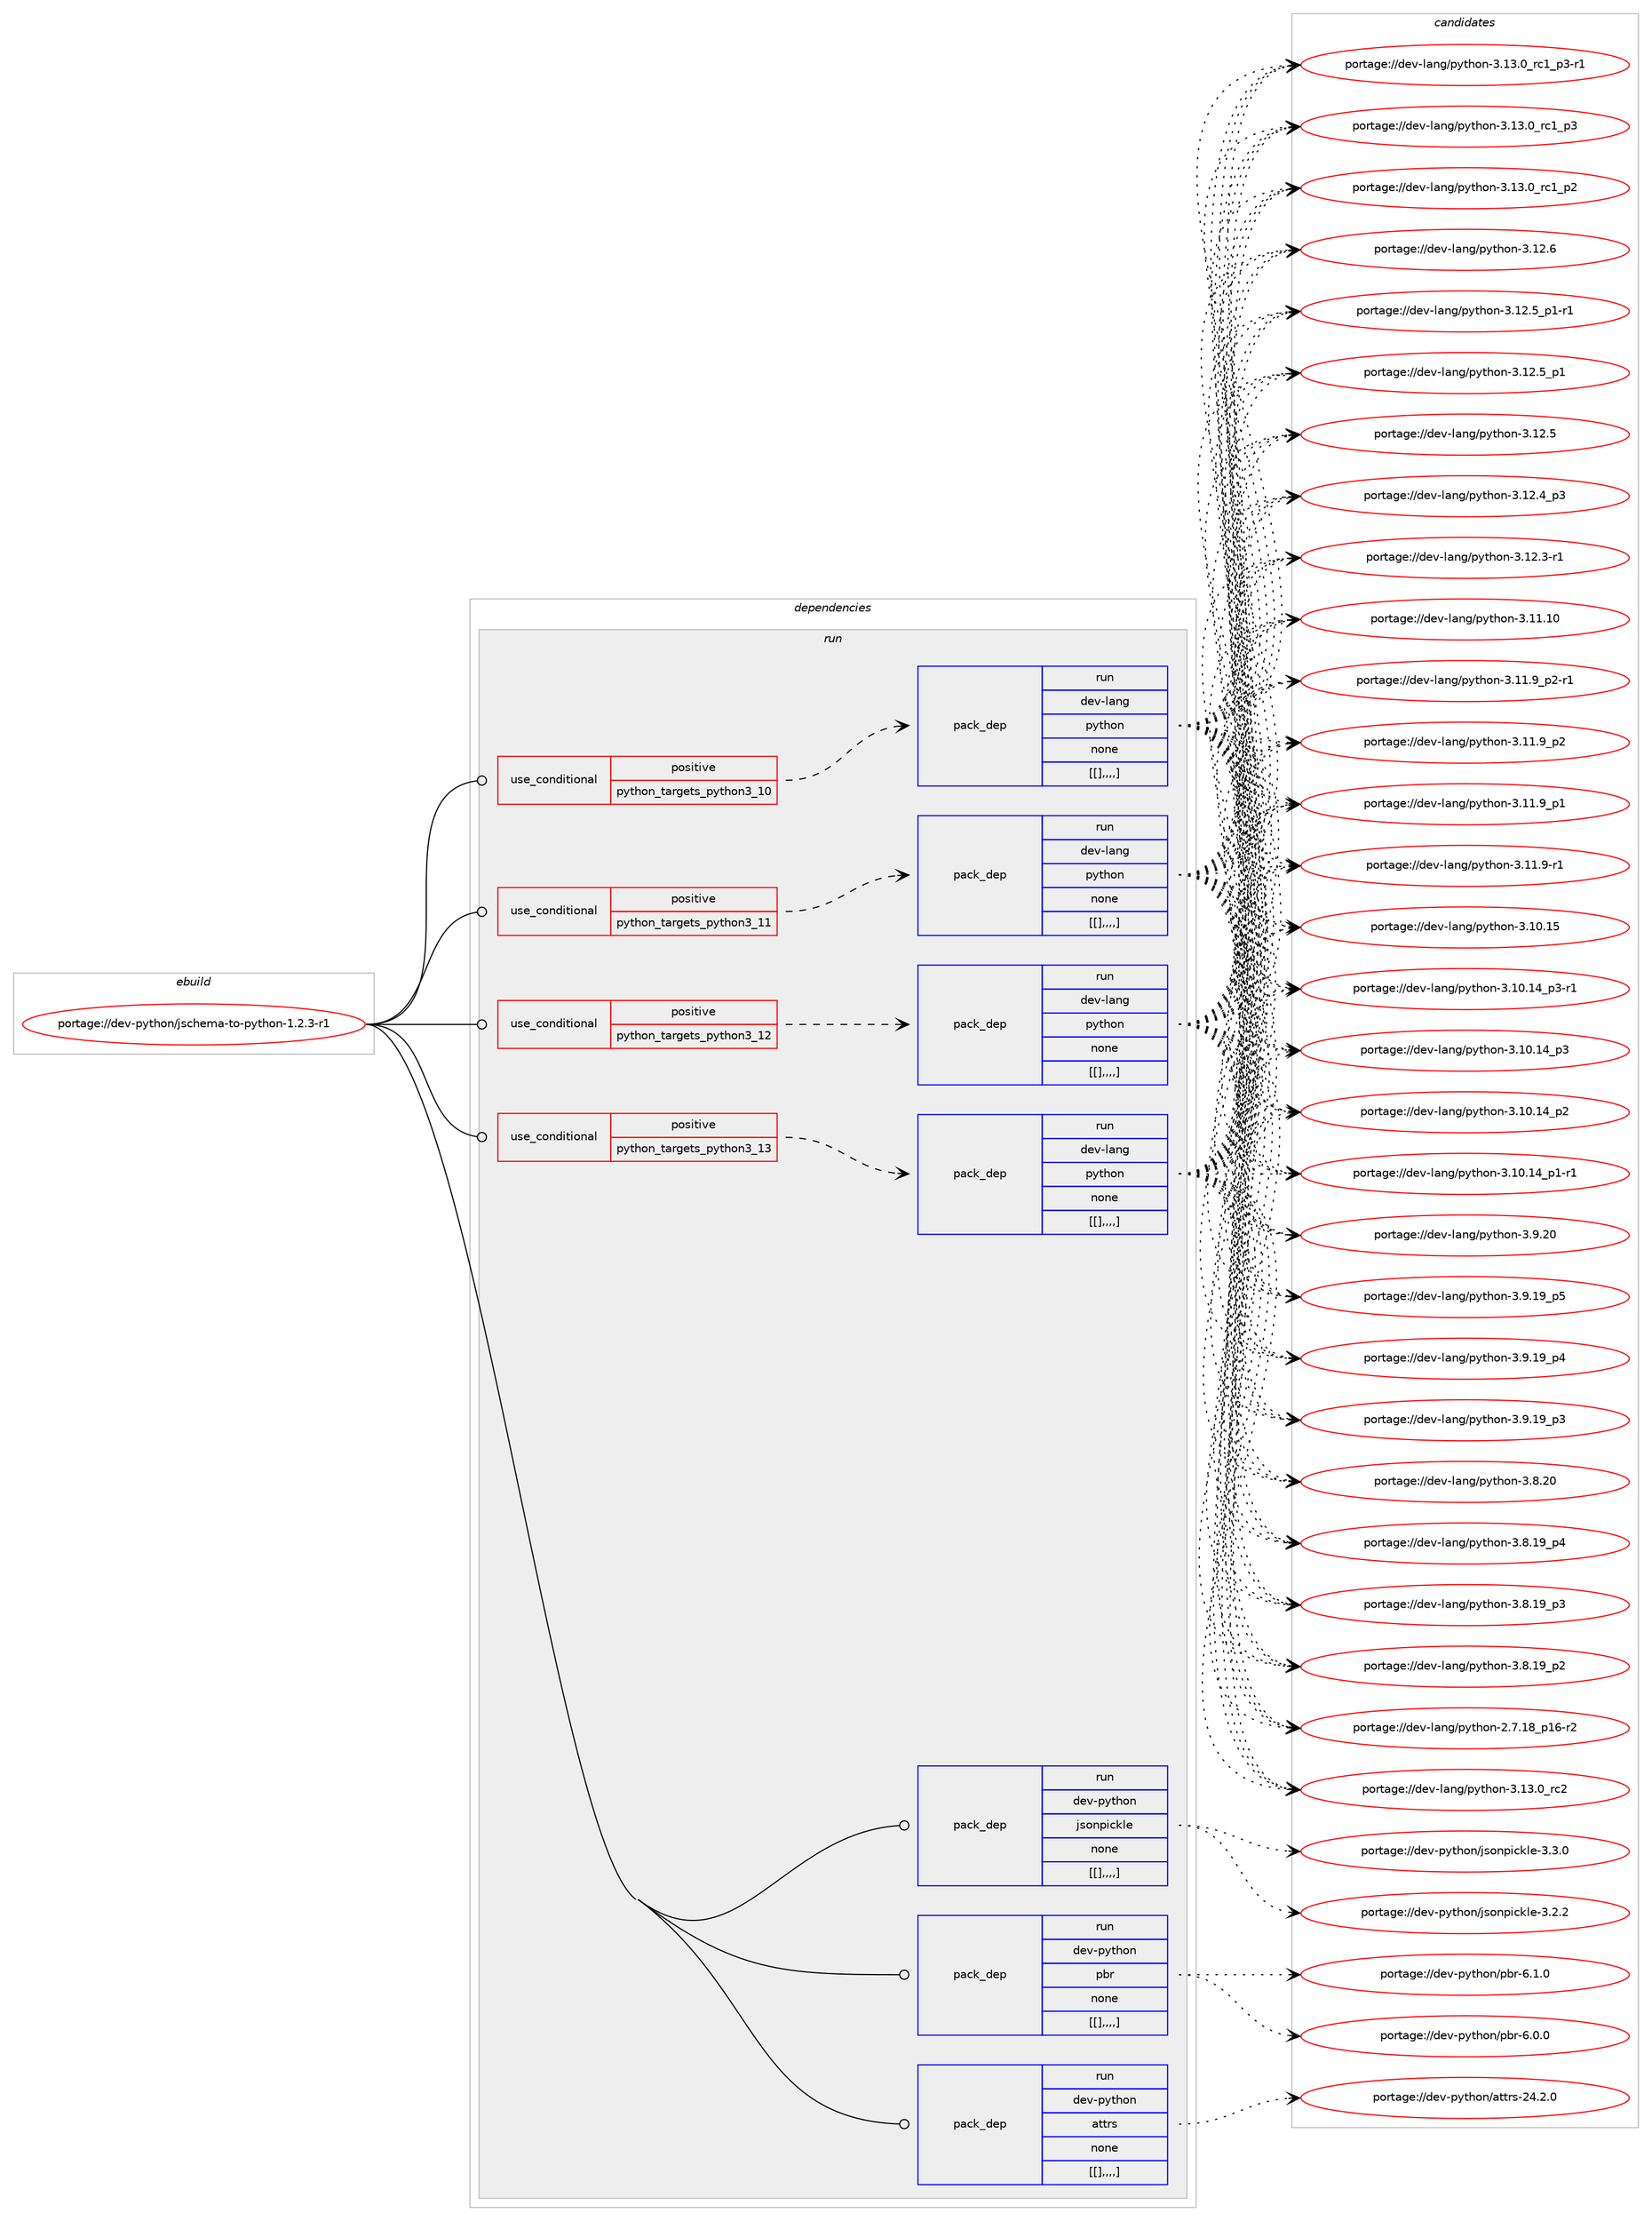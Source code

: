 digraph prolog {

# *************
# Graph options
# *************

newrank=true;
concentrate=true;
compound=true;
graph [rankdir=LR,fontname=Helvetica,fontsize=10,ranksep=1.5];#, ranksep=2.5, nodesep=0.2];
edge  [arrowhead=vee];
node  [fontname=Helvetica,fontsize=10];

# **********
# The ebuild
# **********

subgraph cluster_leftcol {
color=gray;
label=<<i>ebuild</i>>;
id [label="portage://dev-python/jschema-to-python-1.2.3-r1", color=red, width=4, href="../dev-python/jschema-to-python-1.2.3-r1.svg"];
}

# ****************
# The dependencies
# ****************

subgraph cluster_midcol {
color=gray;
label=<<i>dependencies</i>>;
subgraph cluster_compile {
fillcolor="#eeeeee";
style=filled;
label=<<i>compile</i>>;
}
subgraph cluster_compileandrun {
fillcolor="#eeeeee";
style=filled;
label=<<i>compile and run</i>>;
}
subgraph cluster_run {
fillcolor="#eeeeee";
style=filled;
label=<<i>run</i>>;
subgraph cond34511 {
dependency150014 [label=<<TABLE BORDER="0" CELLBORDER="1" CELLSPACING="0" CELLPADDING="4"><TR><TD ROWSPAN="3" CELLPADDING="10">use_conditional</TD></TR><TR><TD>positive</TD></TR><TR><TD>python_targets_python3_10</TD></TR></TABLE>>, shape=none, color=red];
subgraph pack114285 {
dependency150015 [label=<<TABLE BORDER="0" CELLBORDER="1" CELLSPACING="0" CELLPADDING="4" WIDTH="220"><TR><TD ROWSPAN="6" CELLPADDING="30">pack_dep</TD></TR><TR><TD WIDTH="110">run</TD></TR><TR><TD>dev-lang</TD></TR><TR><TD>python</TD></TR><TR><TD>none</TD></TR><TR><TD>[[],,,,]</TD></TR></TABLE>>, shape=none, color=blue];
}
dependency150014:e -> dependency150015:w [weight=20,style="dashed",arrowhead="vee"];
}
id:e -> dependency150014:w [weight=20,style="solid",arrowhead="odot"];
subgraph cond34512 {
dependency150016 [label=<<TABLE BORDER="0" CELLBORDER="1" CELLSPACING="0" CELLPADDING="4"><TR><TD ROWSPAN="3" CELLPADDING="10">use_conditional</TD></TR><TR><TD>positive</TD></TR><TR><TD>python_targets_python3_11</TD></TR></TABLE>>, shape=none, color=red];
subgraph pack114286 {
dependency150017 [label=<<TABLE BORDER="0" CELLBORDER="1" CELLSPACING="0" CELLPADDING="4" WIDTH="220"><TR><TD ROWSPAN="6" CELLPADDING="30">pack_dep</TD></TR><TR><TD WIDTH="110">run</TD></TR><TR><TD>dev-lang</TD></TR><TR><TD>python</TD></TR><TR><TD>none</TD></TR><TR><TD>[[],,,,]</TD></TR></TABLE>>, shape=none, color=blue];
}
dependency150016:e -> dependency150017:w [weight=20,style="dashed",arrowhead="vee"];
}
id:e -> dependency150016:w [weight=20,style="solid",arrowhead="odot"];
subgraph cond34513 {
dependency150018 [label=<<TABLE BORDER="0" CELLBORDER="1" CELLSPACING="0" CELLPADDING="4"><TR><TD ROWSPAN="3" CELLPADDING="10">use_conditional</TD></TR><TR><TD>positive</TD></TR><TR><TD>python_targets_python3_12</TD></TR></TABLE>>, shape=none, color=red];
subgraph pack114287 {
dependency150019 [label=<<TABLE BORDER="0" CELLBORDER="1" CELLSPACING="0" CELLPADDING="4" WIDTH="220"><TR><TD ROWSPAN="6" CELLPADDING="30">pack_dep</TD></TR><TR><TD WIDTH="110">run</TD></TR><TR><TD>dev-lang</TD></TR><TR><TD>python</TD></TR><TR><TD>none</TD></TR><TR><TD>[[],,,,]</TD></TR></TABLE>>, shape=none, color=blue];
}
dependency150018:e -> dependency150019:w [weight=20,style="dashed",arrowhead="vee"];
}
id:e -> dependency150018:w [weight=20,style="solid",arrowhead="odot"];
subgraph cond34514 {
dependency150020 [label=<<TABLE BORDER="0" CELLBORDER="1" CELLSPACING="0" CELLPADDING="4"><TR><TD ROWSPAN="3" CELLPADDING="10">use_conditional</TD></TR><TR><TD>positive</TD></TR><TR><TD>python_targets_python3_13</TD></TR></TABLE>>, shape=none, color=red];
subgraph pack114288 {
dependency150021 [label=<<TABLE BORDER="0" CELLBORDER="1" CELLSPACING="0" CELLPADDING="4" WIDTH="220"><TR><TD ROWSPAN="6" CELLPADDING="30">pack_dep</TD></TR><TR><TD WIDTH="110">run</TD></TR><TR><TD>dev-lang</TD></TR><TR><TD>python</TD></TR><TR><TD>none</TD></TR><TR><TD>[[],,,,]</TD></TR></TABLE>>, shape=none, color=blue];
}
dependency150020:e -> dependency150021:w [weight=20,style="dashed",arrowhead="vee"];
}
id:e -> dependency150020:w [weight=20,style="solid",arrowhead="odot"];
subgraph pack114289 {
dependency150022 [label=<<TABLE BORDER="0" CELLBORDER="1" CELLSPACING="0" CELLPADDING="4" WIDTH="220"><TR><TD ROWSPAN="6" CELLPADDING="30">pack_dep</TD></TR><TR><TD WIDTH="110">run</TD></TR><TR><TD>dev-python</TD></TR><TR><TD>attrs</TD></TR><TR><TD>none</TD></TR><TR><TD>[[],,,,]</TD></TR></TABLE>>, shape=none, color=blue];
}
id:e -> dependency150022:w [weight=20,style="solid",arrowhead="odot"];
subgraph pack114290 {
dependency150023 [label=<<TABLE BORDER="0" CELLBORDER="1" CELLSPACING="0" CELLPADDING="4" WIDTH="220"><TR><TD ROWSPAN="6" CELLPADDING="30">pack_dep</TD></TR><TR><TD WIDTH="110">run</TD></TR><TR><TD>dev-python</TD></TR><TR><TD>jsonpickle</TD></TR><TR><TD>none</TD></TR><TR><TD>[[],,,,]</TD></TR></TABLE>>, shape=none, color=blue];
}
id:e -> dependency150023:w [weight=20,style="solid",arrowhead="odot"];
subgraph pack114291 {
dependency150024 [label=<<TABLE BORDER="0" CELLBORDER="1" CELLSPACING="0" CELLPADDING="4" WIDTH="220"><TR><TD ROWSPAN="6" CELLPADDING="30">pack_dep</TD></TR><TR><TD WIDTH="110">run</TD></TR><TR><TD>dev-python</TD></TR><TR><TD>pbr</TD></TR><TR><TD>none</TD></TR><TR><TD>[[],,,,]</TD></TR></TABLE>>, shape=none, color=blue];
}
id:e -> dependency150024:w [weight=20,style="solid",arrowhead="odot"];
}
}

# **************
# The candidates
# **************

subgraph cluster_choices {
rank=same;
color=gray;
label=<<i>candidates</i>>;

subgraph choice114285 {
color=black;
nodesep=1;
choice10010111845108971101034711212111610411111045514649514648951149950 [label="portage://dev-lang/python-3.13.0_rc2", color=red, width=4,href="../dev-lang/python-3.13.0_rc2.svg"];
choice1001011184510897110103471121211161041111104551464951464895114994995112514511449 [label="portage://dev-lang/python-3.13.0_rc1_p3-r1", color=red, width=4,href="../dev-lang/python-3.13.0_rc1_p3-r1.svg"];
choice100101118451089711010347112121116104111110455146495146489511499499511251 [label="portage://dev-lang/python-3.13.0_rc1_p3", color=red, width=4,href="../dev-lang/python-3.13.0_rc1_p3.svg"];
choice100101118451089711010347112121116104111110455146495146489511499499511250 [label="portage://dev-lang/python-3.13.0_rc1_p2", color=red, width=4,href="../dev-lang/python-3.13.0_rc1_p2.svg"];
choice10010111845108971101034711212111610411111045514649504654 [label="portage://dev-lang/python-3.12.6", color=red, width=4,href="../dev-lang/python-3.12.6.svg"];
choice1001011184510897110103471121211161041111104551464950465395112494511449 [label="portage://dev-lang/python-3.12.5_p1-r1", color=red, width=4,href="../dev-lang/python-3.12.5_p1-r1.svg"];
choice100101118451089711010347112121116104111110455146495046539511249 [label="portage://dev-lang/python-3.12.5_p1", color=red, width=4,href="../dev-lang/python-3.12.5_p1.svg"];
choice10010111845108971101034711212111610411111045514649504653 [label="portage://dev-lang/python-3.12.5", color=red, width=4,href="../dev-lang/python-3.12.5.svg"];
choice100101118451089711010347112121116104111110455146495046529511251 [label="portage://dev-lang/python-3.12.4_p3", color=red, width=4,href="../dev-lang/python-3.12.4_p3.svg"];
choice100101118451089711010347112121116104111110455146495046514511449 [label="portage://dev-lang/python-3.12.3-r1", color=red, width=4,href="../dev-lang/python-3.12.3-r1.svg"];
choice1001011184510897110103471121211161041111104551464949464948 [label="portage://dev-lang/python-3.11.10", color=red, width=4,href="../dev-lang/python-3.11.10.svg"];
choice1001011184510897110103471121211161041111104551464949465795112504511449 [label="portage://dev-lang/python-3.11.9_p2-r1", color=red, width=4,href="../dev-lang/python-3.11.9_p2-r1.svg"];
choice100101118451089711010347112121116104111110455146494946579511250 [label="portage://dev-lang/python-3.11.9_p2", color=red, width=4,href="../dev-lang/python-3.11.9_p2.svg"];
choice100101118451089711010347112121116104111110455146494946579511249 [label="portage://dev-lang/python-3.11.9_p1", color=red, width=4,href="../dev-lang/python-3.11.9_p1.svg"];
choice100101118451089711010347112121116104111110455146494946574511449 [label="portage://dev-lang/python-3.11.9-r1", color=red, width=4,href="../dev-lang/python-3.11.9-r1.svg"];
choice1001011184510897110103471121211161041111104551464948464953 [label="portage://dev-lang/python-3.10.15", color=red, width=4,href="../dev-lang/python-3.10.15.svg"];
choice100101118451089711010347112121116104111110455146494846495295112514511449 [label="portage://dev-lang/python-3.10.14_p3-r1", color=red, width=4,href="../dev-lang/python-3.10.14_p3-r1.svg"];
choice10010111845108971101034711212111610411111045514649484649529511251 [label="portage://dev-lang/python-3.10.14_p3", color=red, width=4,href="../dev-lang/python-3.10.14_p3.svg"];
choice10010111845108971101034711212111610411111045514649484649529511250 [label="portage://dev-lang/python-3.10.14_p2", color=red, width=4,href="../dev-lang/python-3.10.14_p2.svg"];
choice100101118451089711010347112121116104111110455146494846495295112494511449 [label="portage://dev-lang/python-3.10.14_p1-r1", color=red, width=4,href="../dev-lang/python-3.10.14_p1-r1.svg"];
choice10010111845108971101034711212111610411111045514657465048 [label="portage://dev-lang/python-3.9.20", color=red, width=4,href="../dev-lang/python-3.9.20.svg"];
choice100101118451089711010347112121116104111110455146574649579511253 [label="portage://dev-lang/python-3.9.19_p5", color=red, width=4,href="../dev-lang/python-3.9.19_p5.svg"];
choice100101118451089711010347112121116104111110455146574649579511252 [label="portage://dev-lang/python-3.9.19_p4", color=red, width=4,href="../dev-lang/python-3.9.19_p4.svg"];
choice100101118451089711010347112121116104111110455146574649579511251 [label="portage://dev-lang/python-3.9.19_p3", color=red, width=4,href="../dev-lang/python-3.9.19_p3.svg"];
choice10010111845108971101034711212111610411111045514656465048 [label="portage://dev-lang/python-3.8.20", color=red, width=4,href="../dev-lang/python-3.8.20.svg"];
choice100101118451089711010347112121116104111110455146564649579511252 [label="portage://dev-lang/python-3.8.19_p4", color=red, width=4,href="../dev-lang/python-3.8.19_p4.svg"];
choice100101118451089711010347112121116104111110455146564649579511251 [label="portage://dev-lang/python-3.8.19_p3", color=red, width=4,href="../dev-lang/python-3.8.19_p3.svg"];
choice100101118451089711010347112121116104111110455146564649579511250 [label="portage://dev-lang/python-3.8.19_p2", color=red, width=4,href="../dev-lang/python-3.8.19_p2.svg"];
choice100101118451089711010347112121116104111110455046554649569511249544511450 [label="portage://dev-lang/python-2.7.18_p16-r2", color=red, width=4,href="../dev-lang/python-2.7.18_p16-r2.svg"];
dependency150015:e -> choice10010111845108971101034711212111610411111045514649514648951149950:w [style=dotted,weight="100"];
dependency150015:e -> choice1001011184510897110103471121211161041111104551464951464895114994995112514511449:w [style=dotted,weight="100"];
dependency150015:e -> choice100101118451089711010347112121116104111110455146495146489511499499511251:w [style=dotted,weight="100"];
dependency150015:e -> choice100101118451089711010347112121116104111110455146495146489511499499511250:w [style=dotted,weight="100"];
dependency150015:e -> choice10010111845108971101034711212111610411111045514649504654:w [style=dotted,weight="100"];
dependency150015:e -> choice1001011184510897110103471121211161041111104551464950465395112494511449:w [style=dotted,weight="100"];
dependency150015:e -> choice100101118451089711010347112121116104111110455146495046539511249:w [style=dotted,weight="100"];
dependency150015:e -> choice10010111845108971101034711212111610411111045514649504653:w [style=dotted,weight="100"];
dependency150015:e -> choice100101118451089711010347112121116104111110455146495046529511251:w [style=dotted,weight="100"];
dependency150015:e -> choice100101118451089711010347112121116104111110455146495046514511449:w [style=dotted,weight="100"];
dependency150015:e -> choice1001011184510897110103471121211161041111104551464949464948:w [style=dotted,weight="100"];
dependency150015:e -> choice1001011184510897110103471121211161041111104551464949465795112504511449:w [style=dotted,weight="100"];
dependency150015:e -> choice100101118451089711010347112121116104111110455146494946579511250:w [style=dotted,weight="100"];
dependency150015:e -> choice100101118451089711010347112121116104111110455146494946579511249:w [style=dotted,weight="100"];
dependency150015:e -> choice100101118451089711010347112121116104111110455146494946574511449:w [style=dotted,weight="100"];
dependency150015:e -> choice1001011184510897110103471121211161041111104551464948464953:w [style=dotted,weight="100"];
dependency150015:e -> choice100101118451089711010347112121116104111110455146494846495295112514511449:w [style=dotted,weight="100"];
dependency150015:e -> choice10010111845108971101034711212111610411111045514649484649529511251:w [style=dotted,weight="100"];
dependency150015:e -> choice10010111845108971101034711212111610411111045514649484649529511250:w [style=dotted,weight="100"];
dependency150015:e -> choice100101118451089711010347112121116104111110455146494846495295112494511449:w [style=dotted,weight="100"];
dependency150015:e -> choice10010111845108971101034711212111610411111045514657465048:w [style=dotted,weight="100"];
dependency150015:e -> choice100101118451089711010347112121116104111110455146574649579511253:w [style=dotted,weight="100"];
dependency150015:e -> choice100101118451089711010347112121116104111110455146574649579511252:w [style=dotted,weight="100"];
dependency150015:e -> choice100101118451089711010347112121116104111110455146574649579511251:w [style=dotted,weight="100"];
dependency150015:e -> choice10010111845108971101034711212111610411111045514656465048:w [style=dotted,weight="100"];
dependency150015:e -> choice100101118451089711010347112121116104111110455146564649579511252:w [style=dotted,weight="100"];
dependency150015:e -> choice100101118451089711010347112121116104111110455146564649579511251:w [style=dotted,weight="100"];
dependency150015:e -> choice100101118451089711010347112121116104111110455146564649579511250:w [style=dotted,weight="100"];
dependency150015:e -> choice100101118451089711010347112121116104111110455046554649569511249544511450:w [style=dotted,weight="100"];
}
subgraph choice114286 {
color=black;
nodesep=1;
choice10010111845108971101034711212111610411111045514649514648951149950 [label="portage://dev-lang/python-3.13.0_rc2", color=red, width=4,href="../dev-lang/python-3.13.0_rc2.svg"];
choice1001011184510897110103471121211161041111104551464951464895114994995112514511449 [label="portage://dev-lang/python-3.13.0_rc1_p3-r1", color=red, width=4,href="../dev-lang/python-3.13.0_rc1_p3-r1.svg"];
choice100101118451089711010347112121116104111110455146495146489511499499511251 [label="portage://dev-lang/python-3.13.0_rc1_p3", color=red, width=4,href="../dev-lang/python-3.13.0_rc1_p3.svg"];
choice100101118451089711010347112121116104111110455146495146489511499499511250 [label="portage://dev-lang/python-3.13.0_rc1_p2", color=red, width=4,href="../dev-lang/python-3.13.0_rc1_p2.svg"];
choice10010111845108971101034711212111610411111045514649504654 [label="portage://dev-lang/python-3.12.6", color=red, width=4,href="../dev-lang/python-3.12.6.svg"];
choice1001011184510897110103471121211161041111104551464950465395112494511449 [label="portage://dev-lang/python-3.12.5_p1-r1", color=red, width=4,href="../dev-lang/python-3.12.5_p1-r1.svg"];
choice100101118451089711010347112121116104111110455146495046539511249 [label="portage://dev-lang/python-3.12.5_p1", color=red, width=4,href="../dev-lang/python-3.12.5_p1.svg"];
choice10010111845108971101034711212111610411111045514649504653 [label="portage://dev-lang/python-3.12.5", color=red, width=4,href="../dev-lang/python-3.12.5.svg"];
choice100101118451089711010347112121116104111110455146495046529511251 [label="portage://dev-lang/python-3.12.4_p3", color=red, width=4,href="../dev-lang/python-3.12.4_p3.svg"];
choice100101118451089711010347112121116104111110455146495046514511449 [label="portage://dev-lang/python-3.12.3-r1", color=red, width=4,href="../dev-lang/python-3.12.3-r1.svg"];
choice1001011184510897110103471121211161041111104551464949464948 [label="portage://dev-lang/python-3.11.10", color=red, width=4,href="../dev-lang/python-3.11.10.svg"];
choice1001011184510897110103471121211161041111104551464949465795112504511449 [label="portage://dev-lang/python-3.11.9_p2-r1", color=red, width=4,href="../dev-lang/python-3.11.9_p2-r1.svg"];
choice100101118451089711010347112121116104111110455146494946579511250 [label="portage://dev-lang/python-3.11.9_p2", color=red, width=4,href="../dev-lang/python-3.11.9_p2.svg"];
choice100101118451089711010347112121116104111110455146494946579511249 [label="portage://dev-lang/python-3.11.9_p1", color=red, width=4,href="../dev-lang/python-3.11.9_p1.svg"];
choice100101118451089711010347112121116104111110455146494946574511449 [label="portage://dev-lang/python-3.11.9-r1", color=red, width=4,href="../dev-lang/python-3.11.9-r1.svg"];
choice1001011184510897110103471121211161041111104551464948464953 [label="portage://dev-lang/python-3.10.15", color=red, width=4,href="../dev-lang/python-3.10.15.svg"];
choice100101118451089711010347112121116104111110455146494846495295112514511449 [label="portage://dev-lang/python-3.10.14_p3-r1", color=red, width=4,href="../dev-lang/python-3.10.14_p3-r1.svg"];
choice10010111845108971101034711212111610411111045514649484649529511251 [label="portage://dev-lang/python-3.10.14_p3", color=red, width=4,href="../dev-lang/python-3.10.14_p3.svg"];
choice10010111845108971101034711212111610411111045514649484649529511250 [label="portage://dev-lang/python-3.10.14_p2", color=red, width=4,href="../dev-lang/python-3.10.14_p2.svg"];
choice100101118451089711010347112121116104111110455146494846495295112494511449 [label="portage://dev-lang/python-3.10.14_p1-r1", color=red, width=4,href="../dev-lang/python-3.10.14_p1-r1.svg"];
choice10010111845108971101034711212111610411111045514657465048 [label="portage://dev-lang/python-3.9.20", color=red, width=4,href="../dev-lang/python-3.9.20.svg"];
choice100101118451089711010347112121116104111110455146574649579511253 [label="portage://dev-lang/python-3.9.19_p5", color=red, width=4,href="../dev-lang/python-3.9.19_p5.svg"];
choice100101118451089711010347112121116104111110455146574649579511252 [label="portage://dev-lang/python-3.9.19_p4", color=red, width=4,href="../dev-lang/python-3.9.19_p4.svg"];
choice100101118451089711010347112121116104111110455146574649579511251 [label="portage://dev-lang/python-3.9.19_p3", color=red, width=4,href="../dev-lang/python-3.9.19_p3.svg"];
choice10010111845108971101034711212111610411111045514656465048 [label="portage://dev-lang/python-3.8.20", color=red, width=4,href="../dev-lang/python-3.8.20.svg"];
choice100101118451089711010347112121116104111110455146564649579511252 [label="portage://dev-lang/python-3.8.19_p4", color=red, width=4,href="../dev-lang/python-3.8.19_p4.svg"];
choice100101118451089711010347112121116104111110455146564649579511251 [label="portage://dev-lang/python-3.8.19_p3", color=red, width=4,href="../dev-lang/python-3.8.19_p3.svg"];
choice100101118451089711010347112121116104111110455146564649579511250 [label="portage://dev-lang/python-3.8.19_p2", color=red, width=4,href="../dev-lang/python-3.8.19_p2.svg"];
choice100101118451089711010347112121116104111110455046554649569511249544511450 [label="portage://dev-lang/python-2.7.18_p16-r2", color=red, width=4,href="../dev-lang/python-2.7.18_p16-r2.svg"];
dependency150017:e -> choice10010111845108971101034711212111610411111045514649514648951149950:w [style=dotted,weight="100"];
dependency150017:e -> choice1001011184510897110103471121211161041111104551464951464895114994995112514511449:w [style=dotted,weight="100"];
dependency150017:e -> choice100101118451089711010347112121116104111110455146495146489511499499511251:w [style=dotted,weight="100"];
dependency150017:e -> choice100101118451089711010347112121116104111110455146495146489511499499511250:w [style=dotted,weight="100"];
dependency150017:e -> choice10010111845108971101034711212111610411111045514649504654:w [style=dotted,weight="100"];
dependency150017:e -> choice1001011184510897110103471121211161041111104551464950465395112494511449:w [style=dotted,weight="100"];
dependency150017:e -> choice100101118451089711010347112121116104111110455146495046539511249:w [style=dotted,weight="100"];
dependency150017:e -> choice10010111845108971101034711212111610411111045514649504653:w [style=dotted,weight="100"];
dependency150017:e -> choice100101118451089711010347112121116104111110455146495046529511251:w [style=dotted,weight="100"];
dependency150017:e -> choice100101118451089711010347112121116104111110455146495046514511449:w [style=dotted,weight="100"];
dependency150017:e -> choice1001011184510897110103471121211161041111104551464949464948:w [style=dotted,weight="100"];
dependency150017:e -> choice1001011184510897110103471121211161041111104551464949465795112504511449:w [style=dotted,weight="100"];
dependency150017:e -> choice100101118451089711010347112121116104111110455146494946579511250:w [style=dotted,weight="100"];
dependency150017:e -> choice100101118451089711010347112121116104111110455146494946579511249:w [style=dotted,weight="100"];
dependency150017:e -> choice100101118451089711010347112121116104111110455146494946574511449:w [style=dotted,weight="100"];
dependency150017:e -> choice1001011184510897110103471121211161041111104551464948464953:w [style=dotted,weight="100"];
dependency150017:e -> choice100101118451089711010347112121116104111110455146494846495295112514511449:w [style=dotted,weight="100"];
dependency150017:e -> choice10010111845108971101034711212111610411111045514649484649529511251:w [style=dotted,weight="100"];
dependency150017:e -> choice10010111845108971101034711212111610411111045514649484649529511250:w [style=dotted,weight="100"];
dependency150017:e -> choice100101118451089711010347112121116104111110455146494846495295112494511449:w [style=dotted,weight="100"];
dependency150017:e -> choice10010111845108971101034711212111610411111045514657465048:w [style=dotted,weight="100"];
dependency150017:e -> choice100101118451089711010347112121116104111110455146574649579511253:w [style=dotted,weight="100"];
dependency150017:e -> choice100101118451089711010347112121116104111110455146574649579511252:w [style=dotted,weight="100"];
dependency150017:e -> choice100101118451089711010347112121116104111110455146574649579511251:w [style=dotted,weight="100"];
dependency150017:e -> choice10010111845108971101034711212111610411111045514656465048:w [style=dotted,weight="100"];
dependency150017:e -> choice100101118451089711010347112121116104111110455146564649579511252:w [style=dotted,weight="100"];
dependency150017:e -> choice100101118451089711010347112121116104111110455146564649579511251:w [style=dotted,weight="100"];
dependency150017:e -> choice100101118451089711010347112121116104111110455146564649579511250:w [style=dotted,weight="100"];
dependency150017:e -> choice100101118451089711010347112121116104111110455046554649569511249544511450:w [style=dotted,weight="100"];
}
subgraph choice114287 {
color=black;
nodesep=1;
choice10010111845108971101034711212111610411111045514649514648951149950 [label="portage://dev-lang/python-3.13.0_rc2", color=red, width=4,href="../dev-lang/python-3.13.0_rc2.svg"];
choice1001011184510897110103471121211161041111104551464951464895114994995112514511449 [label="portage://dev-lang/python-3.13.0_rc1_p3-r1", color=red, width=4,href="../dev-lang/python-3.13.0_rc1_p3-r1.svg"];
choice100101118451089711010347112121116104111110455146495146489511499499511251 [label="portage://dev-lang/python-3.13.0_rc1_p3", color=red, width=4,href="../dev-lang/python-3.13.0_rc1_p3.svg"];
choice100101118451089711010347112121116104111110455146495146489511499499511250 [label="portage://dev-lang/python-3.13.0_rc1_p2", color=red, width=4,href="../dev-lang/python-3.13.0_rc1_p2.svg"];
choice10010111845108971101034711212111610411111045514649504654 [label="portage://dev-lang/python-3.12.6", color=red, width=4,href="../dev-lang/python-3.12.6.svg"];
choice1001011184510897110103471121211161041111104551464950465395112494511449 [label="portage://dev-lang/python-3.12.5_p1-r1", color=red, width=4,href="../dev-lang/python-3.12.5_p1-r1.svg"];
choice100101118451089711010347112121116104111110455146495046539511249 [label="portage://dev-lang/python-3.12.5_p1", color=red, width=4,href="../dev-lang/python-3.12.5_p1.svg"];
choice10010111845108971101034711212111610411111045514649504653 [label="portage://dev-lang/python-3.12.5", color=red, width=4,href="../dev-lang/python-3.12.5.svg"];
choice100101118451089711010347112121116104111110455146495046529511251 [label="portage://dev-lang/python-3.12.4_p3", color=red, width=4,href="../dev-lang/python-3.12.4_p3.svg"];
choice100101118451089711010347112121116104111110455146495046514511449 [label="portage://dev-lang/python-3.12.3-r1", color=red, width=4,href="../dev-lang/python-3.12.3-r1.svg"];
choice1001011184510897110103471121211161041111104551464949464948 [label="portage://dev-lang/python-3.11.10", color=red, width=4,href="../dev-lang/python-3.11.10.svg"];
choice1001011184510897110103471121211161041111104551464949465795112504511449 [label="portage://dev-lang/python-3.11.9_p2-r1", color=red, width=4,href="../dev-lang/python-3.11.9_p2-r1.svg"];
choice100101118451089711010347112121116104111110455146494946579511250 [label="portage://dev-lang/python-3.11.9_p2", color=red, width=4,href="../dev-lang/python-3.11.9_p2.svg"];
choice100101118451089711010347112121116104111110455146494946579511249 [label="portage://dev-lang/python-3.11.9_p1", color=red, width=4,href="../dev-lang/python-3.11.9_p1.svg"];
choice100101118451089711010347112121116104111110455146494946574511449 [label="portage://dev-lang/python-3.11.9-r1", color=red, width=4,href="../dev-lang/python-3.11.9-r1.svg"];
choice1001011184510897110103471121211161041111104551464948464953 [label="portage://dev-lang/python-3.10.15", color=red, width=4,href="../dev-lang/python-3.10.15.svg"];
choice100101118451089711010347112121116104111110455146494846495295112514511449 [label="portage://dev-lang/python-3.10.14_p3-r1", color=red, width=4,href="../dev-lang/python-3.10.14_p3-r1.svg"];
choice10010111845108971101034711212111610411111045514649484649529511251 [label="portage://dev-lang/python-3.10.14_p3", color=red, width=4,href="../dev-lang/python-3.10.14_p3.svg"];
choice10010111845108971101034711212111610411111045514649484649529511250 [label="portage://dev-lang/python-3.10.14_p2", color=red, width=4,href="../dev-lang/python-3.10.14_p2.svg"];
choice100101118451089711010347112121116104111110455146494846495295112494511449 [label="portage://dev-lang/python-3.10.14_p1-r1", color=red, width=4,href="../dev-lang/python-3.10.14_p1-r1.svg"];
choice10010111845108971101034711212111610411111045514657465048 [label="portage://dev-lang/python-3.9.20", color=red, width=4,href="../dev-lang/python-3.9.20.svg"];
choice100101118451089711010347112121116104111110455146574649579511253 [label="portage://dev-lang/python-3.9.19_p5", color=red, width=4,href="../dev-lang/python-3.9.19_p5.svg"];
choice100101118451089711010347112121116104111110455146574649579511252 [label="portage://dev-lang/python-3.9.19_p4", color=red, width=4,href="../dev-lang/python-3.9.19_p4.svg"];
choice100101118451089711010347112121116104111110455146574649579511251 [label="portage://dev-lang/python-3.9.19_p3", color=red, width=4,href="../dev-lang/python-3.9.19_p3.svg"];
choice10010111845108971101034711212111610411111045514656465048 [label="portage://dev-lang/python-3.8.20", color=red, width=4,href="../dev-lang/python-3.8.20.svg"];
choice100101118451089711010347112121116104111110455146564649579511252 [label="portage://dev-lang/python-3.8.19_p4", color=red, width=4,href="../dev-lang/python-3.8.19_p4.svg"];
choice100101118451089711010347112121116104111110455146564649579511251 [label="portage://dev-lang/python-3.8.19_p3", color=red, width=4,href="../dev-lang/python-3.8.19_p3.svg"];
choice100101118451089711010347112121116104111110455146564649579511250 [label="portage://dev-lang/python-3.8.19_p2", color=red, width=4,href="../dev-lang/python-3.8.19_p2.svg"];
choice100101118451089711010347112121116104111110455046554649569511249544511450 [label="portage://dev-lang/python-2.7.18_p16-r2", color=red, width=4,href="../dev-lang/python-2.7.18_p16-r2.svg"];
dependency150019:e -> choice10010111845108971101034711212111610411111045514649514648951149950:w [style=dotted,weight="100"];
dependency150019:e -> choice1001011184510897110103471121211161041111104551464951464895114994995112514511449:w [style=dotted,weight="100"];
dependency150019:e -> choice100101118451089711010347112121116104111110455146495146489511499499511251:w [style=dotted,weight="100"];
dependency150019:e -> choice100101118451089711010347112121116104111110455146495146489511499499511250:w [style=dotted,weight="100"];
dependency150019:e -> choice10010111845108971101034711212111610411111045514649504654:w [style=dotted,weight="100"];
dependency150019:e -> choice1001011184510897110103471121211161041111104551464950465395112494511449:w [style=dotted,weight="100"];
dependency150019:e -> choice100101118451089711010347112121116104111110455146495046539511249:w [style=dotted,weight="100"];
dependency150019:e -> choice10010111845108971101034711212111610411111045514649504653:w [style=dotted,weight="100"];
dependency150019:e -> choice100101118451089711010347112121116104111110455146495046529511251:w [style=dotted,weight="100"];
dependency150019:e -> choice100101118451089711010347112121116104111110455146495046514511449:w [style=dotted,weight="100"];
dependency150019:e -> choice1001011184510897110103471121211161041111104551464949464948:w [style=dotted,weight="100"];
dependency150019:e -> choice1001011184510897110103471121211161041111104551464949465795112504511449:w [style=dotted,weight="100"];
dependency150019:e -> choice100101118451089711010347112121116104111110455146494946579511250:w [style=dotted,weight="100"];
dependency150019:e -> choice100101118451089711010347112121116104111110455146494946579511249:w [style=dotted,weight="100"];
dependency150019:e -> choice100101118451089711010347112121116104111110455146494946574511449:w [style=dotted,weight="100"];
dependency150019:e -> choice1001011184510897110103471121211161041111104551464948464953:w [style=dotted,weight="100"];
dependency150019:e -> choice100101118451089711010347112121116104111110455146494846495295112514511449:w [style=dotted,weight="100"];
dependency150019:e -> choice10010111845108971101034711212111610411111045514649484649529511251:w [style=dotted,weight="100"];
dependency150019:e -> choice10010111845108971101034711212111610411111045514649484649529511250:w [style=dotted,weight="100"];
dependency150019:e -> choice100101118451089711010347112121116104111110455146494846495295112494511449:w [style=dotted,weight="100"];
dependency150019:e -> choice10010111845108971101034711212111610411111045514657465048:w [style=dotted,weight="100"];
dependency150019:e -> choice100101118451089711010347112121116104111110455146574649579511253:w [style=dotted,weight="100"];
dependency150019:e -> choice100101118451089711010347112121116104111110455146574649579511252:w [style=dotted,weight="100"];
dependency150019:e -> choice100101118451089711010347112121116104111110455146574649579511251:w [style=dotted,weight="100"];
dependency150019:e -> choice10010111845108971101034711212111610411111045514656465048:w [style=dotted,weight="100"];
dependency150019:e -> choice100101118451089711010347112121116104111110455146564649579511252:w [style=dotted,weight="100"];
dependency150019:e -> choice100101118451089711010347112121116104111110455146564649579511251:w [style=dotted,weight="100"];
dependency150019:e -> choice100101118451089711010347112121116104111110455146564649579511250:w [style=dotted,weight="100"];
dependency150019:e -> choice100101118451089711010347112121116104111110455046554649569511249544511450:w [style=dotted,weight="100"];
}
subgraph choice114288 {
color=black;
nodesep=1;
choice10010111845108971101034711212111610411111045514649514648951149950 [label="portage://dev-lang/python-3.13.0_rc2", color=red, width=4,href="../dev-lang/python-3.13.0_rc2.svg"];
choice1001011184510897110103471121211161041111104551464951464895114994995112514511449 [label="portage://dev-lang/python-3.13.0_rc1_p3-r1", color=red, width=4,href="../dev-lang/python-3.13.0_rc1_p3-r1.svg"];
choice100101118451089711010347112121116104111110455146495146489511499499511251 [label="portage://dev-lang/python-3.13.0_rc1_p3", color=red, width=4,href="../dev-lang/python-3.13.0_rc1_p3.svg"];
choice100101118451089711010347112121116104111110455146495146489511499499511250 [label="portage://dev-lang/python-3.13.0_rc1_p2", color=red, width=4,href="../dev-lang/python-3.13.0_rc1_p2.svg"];
choice10010111845108971101034711212111610411111045514649504654 [label="portage://dev-lang/python-3.12.6", color=red, width=4,href="../dev-lang/python-3.12.6.svg"];
choice1001011184510897110103471121211161041111104551464950465395112494511449 [label="portage://dev-lang/python-3.12.5_p1-r1", color=red, width=4,href="../dev-lang/python-3.12.5_p1-r1.svg"];
choice100101118451089711010347112121116104111110455146495046539511249 [label="portage://dev-lang/python-3.12.5_p1", color=red, width=4,href="../dev-lang/python-3.12.5_p1.svg"];
choice10010111845108971101034711212111610411111045514649504653 [label="portage://dev-lang/python-3.12.5", color=red, width=4,href="../dev-lang/python-3.12.5.svg"];
choice100101118451089711010347112121116104111110455146495046529511251 [label="portage://dev-lang/python-3.12.4_p3", color=red, width=4,href="../dev-lang/python-3.12.4_p3.svg"];
choice100101118451089711010347112121116104111110455146495046514511449 [label="portage://dev-lang/python-3.12.3-r1", color=red, width=4,href="../dev-lang/python-3.12.3-r1.svg"];
choice1001011184510897110103471121211161041111104551464949464948 [label="portage://dev-lang/python-3.11.10", color=red, width=4,href="../dev-lang/python-3.11.10.svg"];
choice1001011184510897110103471121211161041111104551464949465795112504511449 [label="portage://dev-lang/python-3.11.9_p2-r1", color=red, width=4,href="../dev-lang/python-3.11.9_p2-r1.svg"];
choice100101118451089711010347112121116104111110455146494946579511250 [label="portage://dev-lang/python-3.11.9_p2", color=red, width=4,href="../dev-lang/python-3.11.9_p2.svg"];
choice100101118451089711010347112121116104111110455146494946579511249 [label="portage://dev-lang/python-3.11.9_p1", color=red, width=4,href="../dev-lang/python-3.11.9_p1.svg"];
choice100101118451089711010347112121116104111110455146494946574511449 [label="portage://dev-lang/python-3.11.9-r1", color=red, width=4,href="../dev-lang/python-3.11.9-r1.svg"];
choice1001011184510897110103471121211161041111104551464948464953 [label="portage://dev-lang/python-3.10.15", color=red, width=4,href="../dev-lang/python-3.10.15.svg"];
choice100101118451089711010347112121116104111110455146494846495295112514511449 [label="portage://dev-lang/python-3.10.14_p3-r1", color=red, width=4,href="../dev-lang/python-3.10.14_p3-r1.svg"];
choice10010111845108971101034711212111610411111045514649484649529511251 [label="portage://dev-lang/python-3.10.14_p3", color=red, width=4,href="../dev-lang/python-3.10.14_p3.svg"];
choice10010111845108971101034711212111610411111045514649484649529511250 [label="portage://dev-lang/python-3.10.14_p2", color=red, width=4,href="../dev-lang/python-3.10.14_p2.svg"];
choice100101118451089711010347112121116104111110455146494846495295112494511449 [label="portage://dev-lang/python-3.10.14_p1-r1", color=red, width=4,href="../dev-lang/python-3.10.14_p1-r1.svg"];
choice10010111845108971101034711212111610411111045514657465048 [label="portage://dev-lang/python-3.9.20", color=red, width=4,href="../dev-lang/python-3.9.20.svg"];
choice100101118451089711010347112121116104111110455146574649579511253 [label="portage://dev-lang/python-3.9.19_p5", color=red, width=4,href="../dev-lang/python-3.9.19_p5.svg"];
choice100101118451089711010347112121116104111110455146574649579511252 [label="portage://dev-lang/python-3.9.19_p4", color=red, width=4,href="../dev-lang/python-3.9.19_p4.svg"];
choice100101118451089711010347112121116104111110455146574649579511251 [label="portage://dev-lang/python-3.9.19_p3", color=red, width=4,href="../dev-lang/python-3.9.19_p3.svg"];
choice10010111845108971101034711212111610411111045514656465048 [label="portage://dev-lang/python-3.8.20", color=red, width=4,href="../dev-lang/python-3.8.20.svg"];
choice100101118451089711010347112121116104111110455146564649579511252 [label="portage://dev-lang/python-3.8.19_p4", color=red, width=4,href="../dev-lang/python-3.8.19_p4.svg"];
choice100101118451089711010347112121116104111110455146564649579511251 [label="portage://dev-lang/python-3.8.19_p3", color=red, width=4,href="../dev-lang/python-3.8.19_p3.svg"];
choice100101118451089711010347112121116104111110455146564649579511250 [label="portage://dev-lang/python-3.8.19_p2", color=red, width=4,href="../dev-lang/python-3.8.19_p2.svg"];
choice100101118451089711010347112121116104111110455046554649569511249544511450 [label="portage://dev-lang/python-2.7.18_p16-r2", color=red, width=4,href="../dev-lang/python-2.7.18_p16-r2.svg"];
dependency150021:e -> choice10010111845108971101034711212111610411111045514649514648951149950:w [style=dotted,weight="100"];
dependency150021:e -> choice1001011184510897110103471121211161041111104551464951464895114994995112514511449:w [style=dotted,weight="100"];
dependency150021:e -> choice100101118451089711010347112121116104111110455146495146489511499499511251:w [style=dotted,weight="100"];
dependency150021:e -> choice100101118451089711010347112121116104111110455146495146489511499499511250:w [style=dotted,weight="100"];
dependency150021:e -> choice10010111845108971101034711212111610411111045514649504654:w [style=dotted,weight="100"];
dependency150021:e -> choice1001011184510897110103471121211161041111104551464950465395112494511449:w [style=dotted,weight="100"];
dependency150021:e -> choice100101118451089711010347112121116104111110455146495046539511249:w [style=dotted,weight="100"];
dependency150021:e -> choice10010111845108971101034711212111610411111045514649504653:w [style=dotted,weight="100"];
dependency150021:e -> choice100101118451089711010347112121116104111110455146495046529511251:w [style=dotted,weight="100"];
dependency150021:e -> choice100101118451089711010347112121116104111110455146495046514511449:w [style=dotted,weight="100"];
dependency150021:e -> choice1001011184510897110103471121211161041111104551464949464948:w [style=dotted,weight="100"];
dependency150021:e -> choice1001011184510897110103471121211161041111104551464949465795112504511449:w [style=dotted,weight="100"];
dependency150021:e -> choice100101118451089711010347112121116104111110455146494946579511250:w [style=dotted,weight="100"];
dependency150021:e -> choice100101118451089711010347112121116104111110455146494946579511249:w [style=dotted,weight="100"];
dependency150021:e -> choice100101118451089711010347112121116104111110455146494946574511449:w [style=dotted,weight="100"];
dependency150021:e -> choice1001011184510897110103471121211161041111104551464948464953:w [style=dotted,weight="100"];
dependency150021:e -> choice100101118451089711010347112121116104111110455146494846495295112514511449:w [style=dotted,weight="100"];
dependency150021:e -> choice10010111845108971101034711212111610411111045514649484649529511251:w [style=dotted,weight="100"];
dependency150021:e -> choice10010111845108971101034711212111610411111045514649484649529511250:w [style=dotted,weight="100"];
dependency150021:e -> choice100101118451089711010347112121116104111110455146494846495295112494511449:w [style=dotted,weight="100"];
dependency150021:e -> choice10010111845108971101034711212111610411111045514657465048:w [style=dotted,weight="100"];
dependency150021:e -> choice100101118451089711010347112121116104111110455146574649579511253:w [style=dotted,weight="100"];
dependency150021:e -> choice100101118451089711010347112121116104111110455146574649579511252:w [style=dotted,weight="100"];
dependency150021:e -> choice100101118451089711010347112121116104111110455146574649579511251:w [style=dotted,weight="100"];
dependency150021:e -> choice10010111845108971101034711212111610411111045514656465048:w [style=dotted,weight="100"];
dependency150021:e -> choice100101118451089711010347112121116104111110455146564649579511252:w [style=dotted,weight="100"];
dependency150021:e -> choice100101118451089711010347112121116104111110455146564649579511251:w [style=dotted,weight="100"];
dependency150021:e -> choice100101118451089711010347112121116104111110455146564649579511250:w [style=dotted,weight="100"];
dependency150021:e -> choice100101118451089711010347112121116104111110455046554649569511249544511450:w [style=dotted,weight="100"];
}
subgraph choice114289 {
color=black;
nodesep=1;
choice10010111845112121116104111110479711611611411545505246504648 [label="portage://dev-python/attrs-24.2.0", color=red, width=4,href="../dev-python/attrs-24.2.0.svg"];
dependency150022:e -> choice10010111845112121116104111110479711611611411545505246504648:w [style=dotted,weight="100"];
}
subgraph choice114290 {
color=black;
nodesep=1;
choice100101118451121211161041111104710611511111011210599107108101455146514648 [label="portage://dev-python/jsonpickle-3.3.0", color=red, width=4,href="../dev-python/jsonpickle-3.3.0.svg"];
choice100101118451121211161041111104710611511111011210599107108101455146504650 [label="portage://dev-python/jsonpickle-3.2.2", color=red, width=4,href="../dev-python/jsonpickle-3.2.2.svg"];
dependency150023:e -> choice100101118451121211161041111104710611511111011210599107108101455146514648:w [style=dotted,weight="100"];
dependency150023:e -> choice100101118451121211161041111104710611511111011210599107108101455146504650:w [style=dotted,weight="100"];
}
subgraph choice114291 {
color=black;
nodesep=1;
choice100101118451121211161041111104711298114455446494648 [label="portage://dev-python/pbr-6.1.0", color=red, width=4,href="../dev-python/pbr-6.1.0.svg"];
choice100101118451121211161041111104711298114455446484648 [label="portage://dev-python/pbr-6.0.0", color=red, width=4,href="../dev-python/pbr-6.0.0.svg"];
dependency150024:e -> choice100101118451121211161041111104711298114455446494648:w [style=dotted,weight="100"];
dependency150024:e -> choice100101118451121211161041111104711298114455446484648:w [style=dotted,weight="100"];
}
}

}
